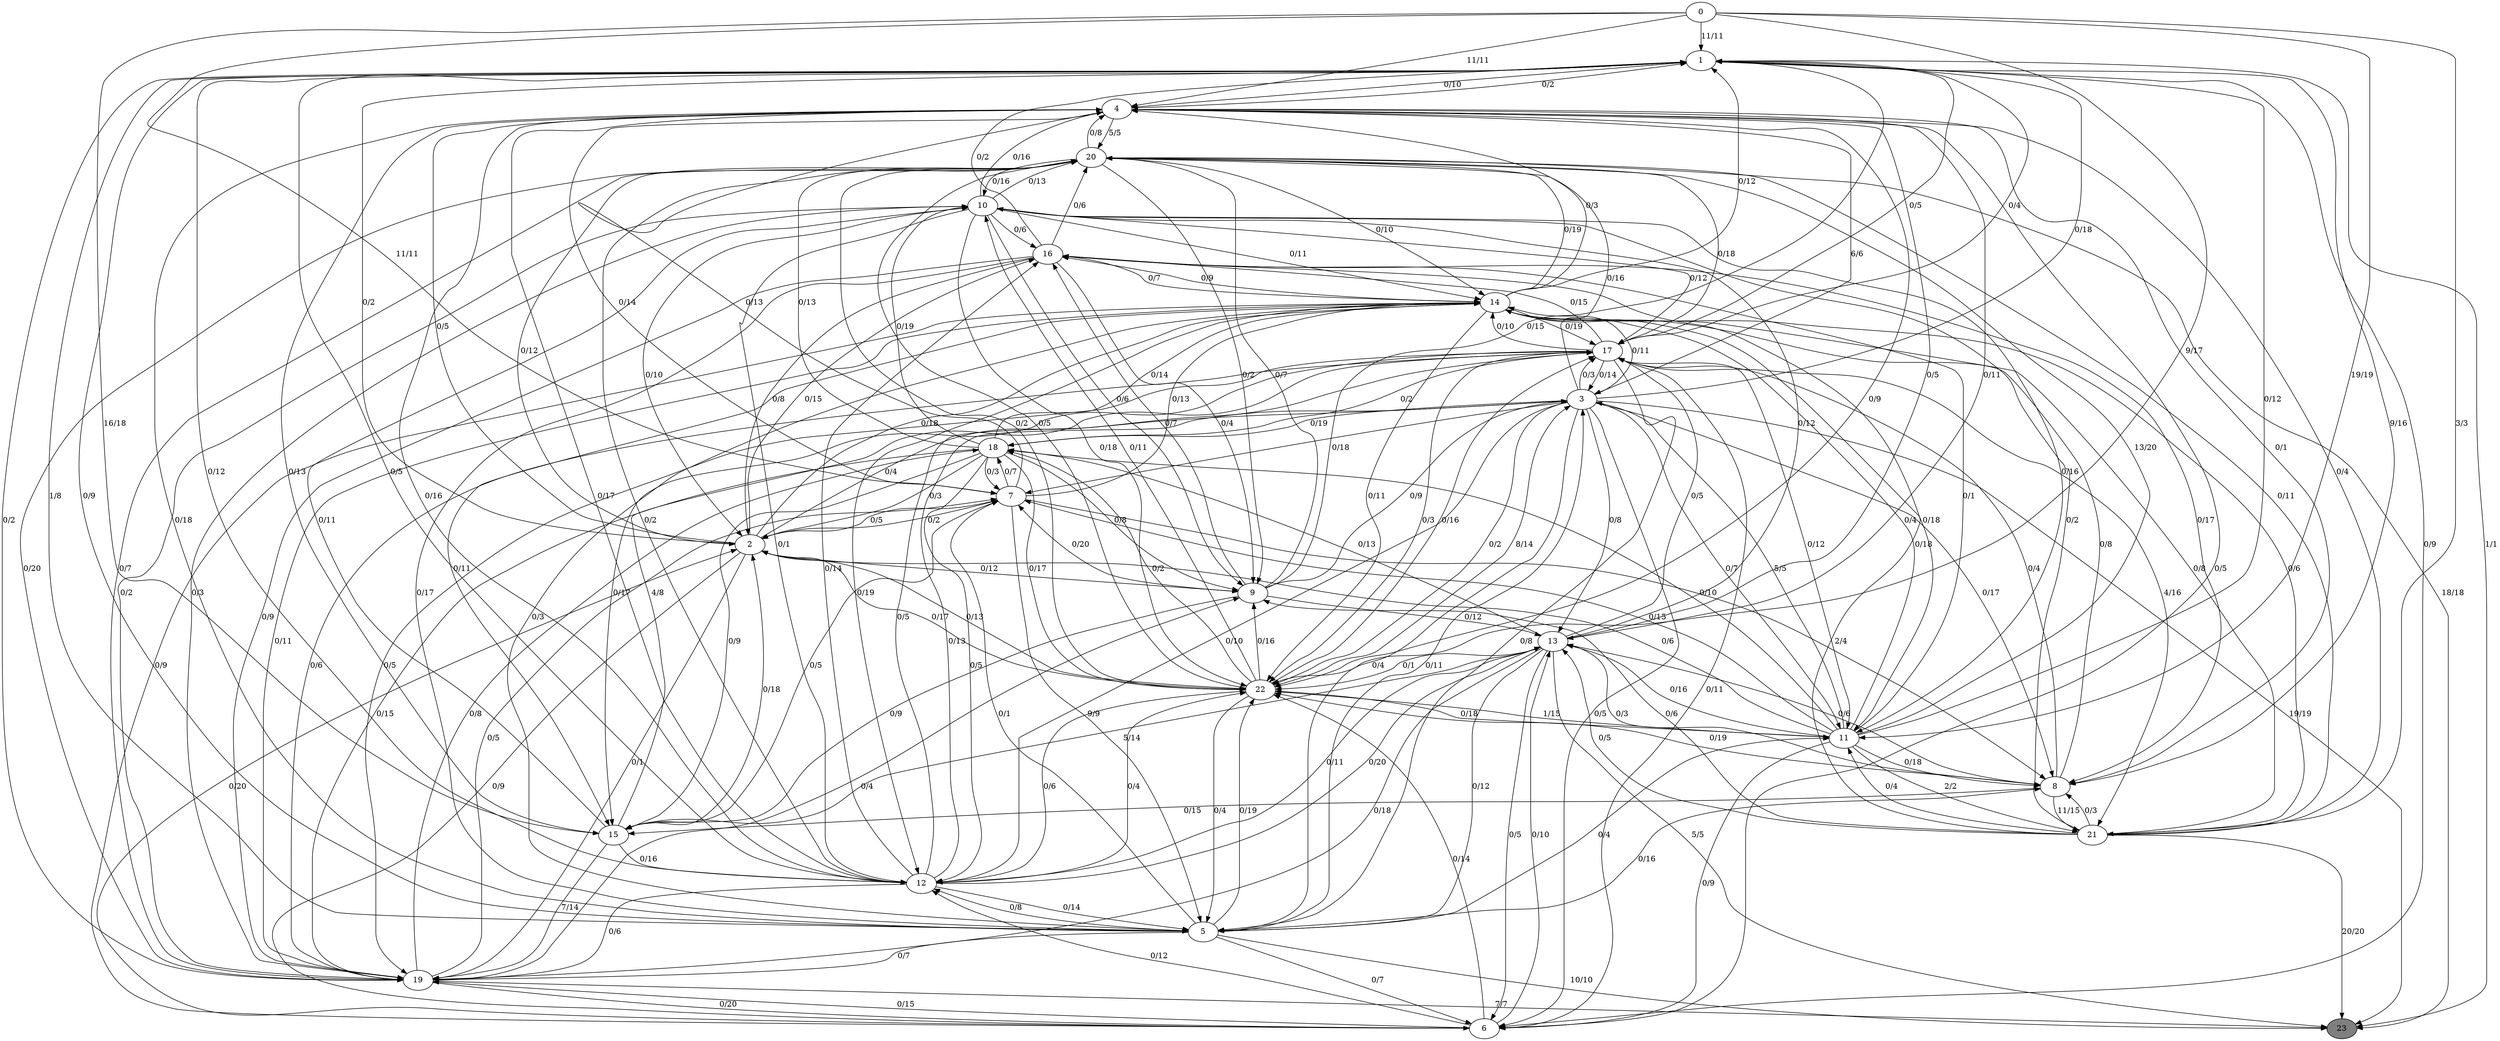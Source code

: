 digraph G {
	0[style=filled fillcolor=grey100];
	0->1[label ="11/11"] ;
	0->4[label ="11/11"] ;
	0->7[label ="11/11"] ;
	0->11[label ="19/19"] ;
	0->15[label ="16/18"] ;
	0->21[label ="3/3"] ;
	0->22[label ="9/17"] ;
	1[style=filled fillcolor=grey100];
	1->4[label ="0/10"] ;
	1->5[label ="1/8"] ;
	1->6[label ="0/9"] ;
	1->8[label ="9/16"] ;
	1->12[label ="0/12"] ;
	1->17[label ="0/5"] ;
	1->19[label ="0/2"] ;
	1->23[label ="1/1"] ;
	2[style=filled fillcolor=grey100];
	2->1[label ="0/2"] ;
	2->3[label ="0/4"] ;
	2->4[label ="0/5"] ;
	2->6[label ="0/9"] ;
	2->7[label ="0/2"] ;
	2->9[label ="0/12"] ;
	2->14[label ="0/18"] ;
	2->16[label ="0/15"] ;
	2->19[label ="0/1"] ;
	2->22[label ="0/13"] ;
	3[style=filled fillcolor=grey100];
	3->1[label ="0/18"] ;
	3->5[label ="0/4"] ;
	3->6[label ="0/5"] ;
	3->7[label ="0/18"] ;
	3->8[label ="0/17"] ;
	3->11[label ="0/7"] ;
	3->12[label ="0/10"] ;
	3->13[label ="0/8"] ;
	3->14[label ="0/11"] ;
	3->17[label ="0/3"] ;
	3->18[label ="0/19"] ;
	3->20[label ="0/16"] ;
	3->22[label ="0/2"] ;
	3->23[label ="19/19"] ;
	4[style=filled fillcolor=grey100];
	4->1[label ="0/2"] ;
	4->3[label ="6/6"] ;
	4->5[label ="0/18"] ;
	4->6[label ="0/5"] ;
	4->7[label ="0/14"] ;
	4->8[label ="0/1"] ;
	4->12[label ="0/17"] ;
	4->13[label ="0/11"] ;
	4->15[label ="0/13"] ;
	4->20[label ="5/5"] ;
	4->22[label ="0/9"] ;
	5[style=filled fillcolor=grey100];
	5->1[label ="0/9"] ;
	5->3[label ="0/11"] ;
	5->6[label ="0/7"] ;
	5->7[label ="0/1"] ;
	5->8[label ="0/16"] ;
	5->11[label ="0/4"] ;
	5->12[label ="0/8"] ;
	5->19[label ="0/7"] ;
	5->22[label ="0/19"] ;
	5->23[label ="10/10"] ;
	6[style=filled fillcolor=grey100];
	6->2[label ="0/20"] ;
	6->12[label ="0/12"] ;
	6->13[label ="0/10"] ;
	6->14[label ="0/9"] ;
	6->19[label ="0/15"] ;
	6->22[label ="0/14"] ;
	7[style=filled fillcolor=grey100];
	7->2[label ="0/5"] ;
	7->4[label ="0/13"] ;
	7->5[label ="9/9"] ;
	7->8[label ="2/4"] ;
	7->14[label ="0/13"] ;
	7->15[label ="0/5"] ;
	7->18[label ="0/7"] ;
	8[style=filled fillcolor=grey100];
	8->13[label ="0/3"] ;
	8->14[label ="0/8"] ;
	8->15[label ="0/15"] ;
	8->17[label ="0/4"] ;
	8->21[label ="11/15"] ;
	8->22[label ="0/19"] ;
	9[style=filled fillcolor=grey100];
	9->1[label ="0/15"] ;
	9->3[label ="0/9"] ;
	9->7[label ="0/20"] ;
	9->13[label ="0/12"] ;
	9->15[label ="0/9"] ;
	9->16[label ="0/7"] ;
	9->20[label ="0/7"] ;
	10[style=filled fillcolor=grey100];
	10->2[label ="0/10"] ;
	10->4[label ="0/16"] ;
	10->9[label ="0/6"] ;
	10->11[label ="0/16"] ;
	10->12[label ="0/1"] ;
	10->14[label ="0/11"] ;
	10->16[label ="0/6"] ;
	10->17[label ="0/12"] ;
	10->19[label ="0/2"] ;
	10->20[label ="0/13"] ;
	10->22[label ="0/18"] ;
	11[style=filled fillcolor=grey100];
	11->1[label ="0/12"] ;
	11->2[label ="0/6"] ;
	11->3[label ="5/5"] ;
	11->6[label ="0/9"] ;
	11->7[label ="0/15"] ;
	11->8[label ="0/18"] ;
	11->13[label ="0/16"] ;
	11->14[label ="0/4"] ;
	11->16[label ="0/1"] ;
	11->18[label ="0/10"] ;
	11->20[label ="13/20"] ;
	11->21[label ="2/2"] ;
	11->22[label ="0/18"] ;
	12[style=filled fillcolor=grey100];
	12->1[label ="0/5"] ;
	12->3[label ="0/13"] ;
	12->4[label ="0/16"] ;
	12->5[label ="0/14"] ;
	12->13[label ="0/20"] ;
	12->16[label ="0/14"] ;
	12->17[label ="0/5"] ;
	12->19[label ="0/6"] ;
	12->20[label ="0/2"] ;
	12->22[label ="0/4"] ;
	13[style=filled fillcolor=grey100];
	13->4[label ="0/5"] ;
	13->5[label ="0/12"] ;
	13->6[label ="0/5"] ;
	13->8[label ="0/6"] ;
	13->10[label ="0/12"] ;
	13->12[label ="0/11"] ;
	13->17[label ="0/5"] ;
	13->18[label ="0/13"] ;
	13->19[label ="0/18"] ;
	13->22[label ="0/1"] ;
	13->23[label ="5/5"] ;
	14[style=filled fillcolor=grey100];
	14->1[label ="0/12"] ;
	14->4[label ="0/3"] ;
	14->5[label ="0/3"] ;
	14->11[label ="0/18"] ;
	14->12[label ="0/19"] ;
	14->15[label ="0/11"] ;
	14->16[label ="0/9"] ;
	14->17[label ="0/19"] ;
	14->20[label ="0/19"] ;
	14->21[label ="0/6"] ;
	14->22[label ="0/11"] ;
	15[style=filled fillcolor=grey100];
	15->2[label ="0/18"] ;
	15->10[label ="0/11"] ;
	15->12[label ="0/16"] ;
	15->13[label ="5/14"] ;
	15->17[label ="4/8"] ;
	15->19[label ="7/14"] ;
	16[style=filled fillcolor=grey100];
	16->1[label ="0/2"] ;
	16->2[label ="0/8"] ;
	16->5[label ="0/17"] ;
	16->8[label ="0/17"] ;
	16->9[label ="0/4"] ;
	16->14[label ="0/7"] ;
	16->19[label ="0/9"] ;
	16->20[label ="0/6"] ;
	17[style=filled fillcolor=grey100];
	17->1[label ="0/4"] ;
	17->3[label ="0/14"] ;
	17->5[label ="0/8"] ;
	17->6[label ="0/11"] ;
	17->11[label ="0/12"] ;
	17->14[label ="0/10"] ;
	17->15[label ="0/17"] ;
	17->16[label ="0/15"] ;
	17->19[label ="0/5"] ;
	17->20[label ="0/18"] ;
	17->21[label ="4/16"] ;
	17->22[label ="0/3"] ;
	18[style=filled fillcolor=grey100];
	18->2[label ="0/3"] ;
	18->7[label ="0/3"] ;
	18->9[label ="0/8"] ;
	18->10[label ="0/19"] ;
	18->12[label ="0/5"] ;
	18->14[label ="0/14"] ;
	18->15[label ="0/9"] ;
	18->17[label ="0/2"] ;
	18->19[label ="0/15"] ;
	18->20[label ="0/13"] ;
	18->22[label ="0/17"] ;
	19[style=filled fillcolor=grey100];
	19->6[label ="0/20"] ;
	19->7[label ="0/5"] ;
	19->9[label ="0/4"] ;
	19->10[label ="0/3"] ;
	19->14[label ="0/11"] ;
	19->17[label ="0/6"] ;
	19->18[label ="0/8"] ;
	19->20[label ="0/7"] ;
	19->23[label ="7/7"] ;
	20[style=filled fillcolor=grey100];
	20->2[label ="0/12"] ;
	20->4[label ="0/8"] ;
	20->9[label ="0/2"] ;
	20->10[label ="0/16"] ;
	20->14[label ="0/10"] ;
	20->19[label ="0/20"] ;
	20->22[label ="0/2"] ;
	20->23[label ="18/18"] ;
	21[style=filled fillcolor=grey100];
	21->4[label ="0/4"] ;
	21->8[label ="0/3"] ;
	21->9[label ="0/6"] ;
	21->10[label ="0/2"] ;
	21->11[label ="0/4"] ;
	21->13[label ="0/5"] ;
	21->14[label ="0/8"] ;
	21->16[label ="0/18"] ;
	21->20[label ="0/11"] ;
	21->23[label ="20/20"] ;
	22[style=filled fillcolor=grey100];
	22->2[label ="0/17"] ;
	22->3[label ="8/14"] ;
	22->5[label ="0/4"] ;
	22->9[label ="0/16"] ;
	22->10[label ="0/11"] ;
	22->11[label ="1/15"] ;
	22->12[label ="0/6"] ;
	22->17[label ="0/16"] ;
	22->18[label ="0/2"] ;
	22->20[label ="0/5"] ;
	23[style=filled fillcolor=grey50];
}
